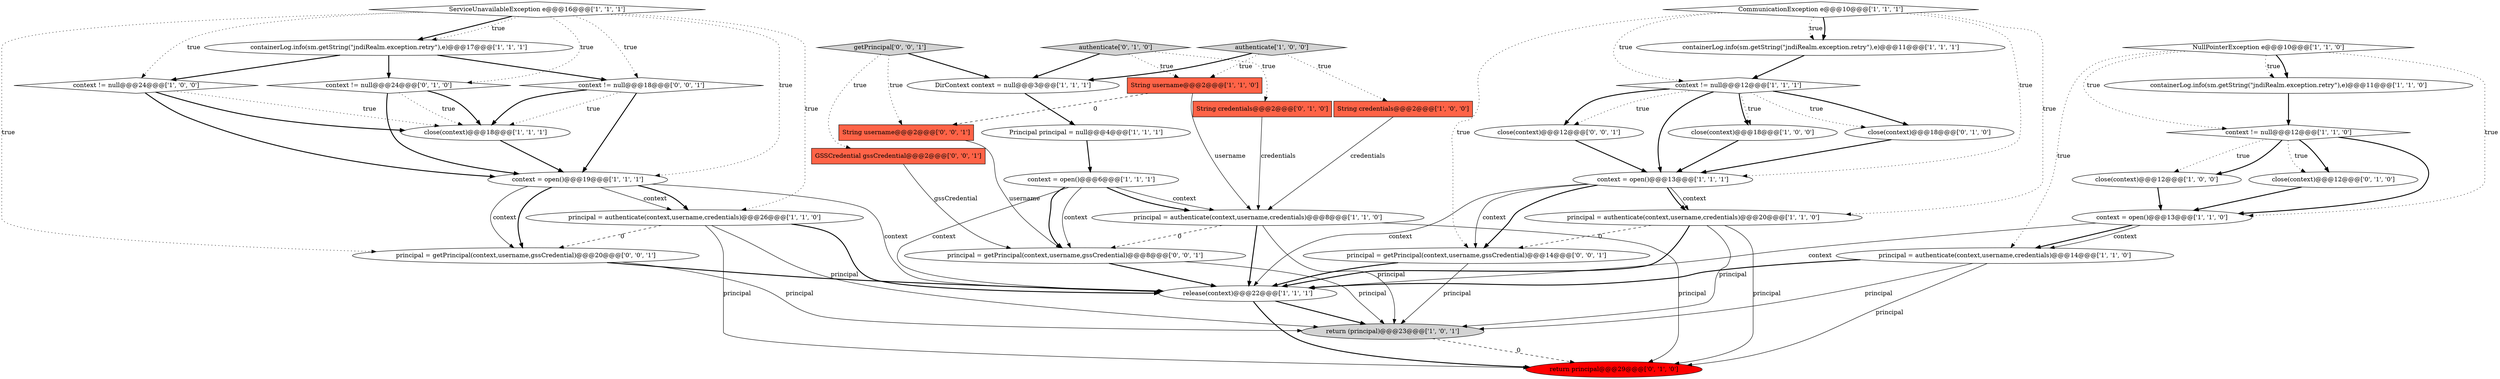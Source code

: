 digraph {
10 [style = filled, label = "close(context)@@@18@@@['1', '0', '0']", fillcolor = white, shape = ellipse image = "AAA0AAABBB1BBB"];
40 [style = filled, label = "principal = getPrincipal(context,username,gssCredential)@@@20@@@['0', '0', '1']", fillcolor = white, shape = ellipse image = "AAA0AAABBB3BBB"];
3 [style = filled, label = "context = open()@@@6@@@['1', '1', '1']", fillcolor = white, shape = ellipse image = "AAA0AAABBB1BBB"];
9 [style = filled, label = "containerLog.info(sm.getString(\"jndiRealm.exception.retry\"),e)@@@11@@@['1', '1', '0']", fillcolor = white, shape = ellipse image = "AAA0AAABBB1BBB"];
22 [style = filled, label = "ServiceUnavailableException e@@@16@@@['1', '1', '1']", fillcolor = white, shape = diamond image = "AAA0AAABBB1BBB"];
29 [style = filled, label = "context != null@@@24@@@['0', '1', '0']", fillcolor = white, shape = diamond image = "AAA0AAABBB2BBB"];
11 [style = filled, label = "context != null@@@24@@@['1', '0', '0']", fillcolor = white, shape = diamond image = "AAA0AAABBB1BBB"];
17 [style = filled, label = "principal = authenticate(context,username,credentials)@@@14@@@['1', '1', '0']", fillcolor = white, shape = ellipse image = "AAA0AAABBB1BBB"];
39 [style = filled, label = "close(context)@@@12@@@['0', '0', '1']", fillcolor = white, shape = ellipse image = "AAA0AAABBB3BBB"];
0 [style = filled, label = "release(context)@@@22@@@['1', '1', '1']", fillcolor = white, shape = ellipse image = "AAA0AAABBB1BBB"];
38 [style = filled, label = "principal = getPrincipal(context,username,gssCredential)@@@14@@@['0', '0', '1']", fillcolor = white, shape = ellipse image = "AAA0AAABBB3BBB"];
2 [style = filled, label = "CommunicationException e@@@10@@@['1', '1', '1']", fillcolor = white, shape = diamond image = "AAA0AAABBB1BBB"];
25 [style = filled, label = "Principal principal = null@@@4@@@['1', '1', '1']", fillcolor = white, shape = ellipse image = "AAA0AAABBB1BBB"];
37 [style = filled, label = "context != null@@@18@@@['0', '0', '1']", fillcolor = white, shape = diamond image = "AAA0AAABBB3BBB"];
23 [style = filled, label = "close(context)@@@18@@@['1', '1', '1']", fillcolor = white, shape = ellipse image = "AAA0AAABBB1BBB"];
26 [style = filled, label = "context = open()@@@13@@@['1', '1', '0']", fillcolor = white, shape = ellipse image = "AAA0AAABBB1BBB"];
8 [style = filled, label = "containerLog.info(sm.getString(\"jndiRealm.exception.retry\"),e)@@@17@@@['1', '1', '1']", fillcolor = white, shape = ellipse image = "AAA0AAABBB1BBB"];
36 [style = filled, label = "String username@@@2@@@['0', '0', '1']", fillcolor = tomato, shape = box image = "AAA0AAABBB3BBB"];
15 [style = filled, label = "principal = authenticate(context,username,credentials)@@@8@@@['1', '1', '0']", fillcolor = white, shape = ellipse image = "AAA0AAABBB1BBB"];
31 [style = filled, label = "return principal@@@29@@@['0', '1', '0']", fillcolor = red, shape = ellipse image = "AAA1AAABBB2BBB"];
13 [style = filled, label = "context = open()@@@19@@@['1', '1', '1']", fillcolor = white, shape = ellipse image = "AAA0AAABBB1BBB"];
30 [style = filled, label = "close(context)@@@18@@@['0', '1', '0']", fillcolor = white, shape = ellipse image = "AAA0AAABBB2BBB"];
20 [style = filled, label = "principal = authenticate(context,username,credentials)@@@26@@@['1', '1', '0']", fillcolor = white, shape = ellipse image = "AAA0AAABBB1BBB"];
5 [style = filled, label = "return (principal)@@@23@@@['1', '0', '1']", fillcolor = lightgray, shape = ellipse image = "AAA0AAABBB1BBB"];
7 [style = filled, label = "principal = authenticate(context,username,credentials)@@@20@@@['1', '1', '0']", fillcolor = white, shape = ellipse image = "AAA0AAABBB1BBB"];
32 [style = filled, label = "String credentials@@@2@@@['0', '1', '0']", fillcolor = tomato, shape = box image = "AAA0AAABBB2BBB"];
19 [style = filled, label = "NullPointerException e@@@10@@@['1', '1', '0']", fillcolor = white, shape = diamond image = "AAA0AAABBB1BBB"];
6 [style = filled, label = "DirContext context = null@@@3@@@['1', '1', '1']", fillcolor = white, shape = ellipse image = "AAA0AAABBB1BBB"];
18 [style = filled, label = "context = open()@@@13@@@['1', '1', '1']", fillcolor = white, shape = ellipse image = "AAA0AAABBB1BBB"];
27 [style = filled, label = "authenticate['0', '1', '0']", fillcolor = lightgray, shape = diamond image = "AAA0AAABBB2BBB"];
28 [style = filled, label = "close(context)@@@12@@@['0', '1', '0']", fillcolor = white, shape = ellipse image = "AAA0AAABBB2BBB"];
21 [style = filled, label = "String credentials@@@2@@@['1', '0', '0']", fillcolor = tomato, shape = box image = "AAA0AAABBB1BBB"];
24 [style = filled, label = "String username@@@2@@@['1', '1', '0']", fillcolor = tomato, shape = box image = "AAA0AAABBB1BBB"];
1 [style = filled, label = "close(context)@@@12@@@['1', '0', '0']", fillcolor = white, shape = ellipse image = "AAA0AAABBB1BBB"];
16 [style = filled, label = "context != null@@@12@@@['1', '1', '0']", fillcolor = white, shape = diamond image = "AAA0AAABBB1BBB"];
14 [style = filled, label = "authenticate['1', '0', '0']", fillcolor = lightgray, shape = diamond image = "AAA0AAABBB1BBB"];
35 [style = filled, label = "GSSCredential gssCredential@@@2@@@['0', '0', '1']", fillcolor = tomato, shape = box image = "AAA0AAABBB3BBB"];
34 [style = filled, label = "principal = getPrincipal(context,username,gssCredential)@@@8@@@['0', '0', '1']", fillcolor = white, shape = ellipse image = "AAA0AAABBB3BBB"];
33 [style = filled, label = "getPrincipal['0', '0', '1']", fillcolor = lightgray, shape = diamond image = "AAA0AAABBB3BBB"];
4 [style = filled, label = "containerLog.info(sm.getString(\"jndiRealm.exception.retry\"),e)@@@11@@@['1', '1', '1']", fillcolor = white, shape = ellipse image = "AAA0AAABBB1BBB"];
12 [style = filled, label = "context != null@@@12@@@['1', '1', '1']", fillcolor = white, shape = diamond image = "AAA0AAABBB1BBB"];
12->39 [style = dotted, label="true"];
27->32 [style = dotted, label="true"];
38->5 [style = solid, label="principal"];
20->40 [style = dashed, label="0"];
20->5 [style = solid, label="principal"];
20->0 [style = bold, label=""];
29->23 [style = dotted, label="true"];
2->18 [style = dotted, label="true"];
30->18 [style = bold, label=""];
9->16 [style = bold, label=""];
18->38 [style = solid, label="context"];
3->34 [style = bold, label=""];
39->18 [style = bold, label=""];
22->8 [style = bold, label=""];
12->10 [style = bold, label=""];
40->5 [style = solid, label="principal"];
14->21 [style = dotted, label="true"];
33->35 [style = dotted, label="true"];
19->9 [style = bold, label=""];
23->13 [style = bold, label=""];
15->0 [style = bold, label=""];
11->13 [style = bold, label=""];
12->18 [style = bold, label=""];
3->34 [style = solid, label="context"];
35->34 [style = solid, label="gssCredential"];
34->5 [style = solid, label="principal"];
8->11 [style = bold, label=""];
26->0 [style = solid, label="context"];
15->5 [style = solid, label="principal"];
32->15 [style = solid, label="credentials"];
24->15 [style = solid, label="username"];
18->38 [style = bold, label=""];
13->20 [style = solid, label="context"];
3->0 [style = solid, label="context"];
22->29 [style = dotted, label="true"];
15->34 [style = dashed, label="0"];
26->17 [style = bold, label=""];
19->17 [style = dotted, label="true"];
14->24 [style = dotted, label="true"];
25->3 [style = bold, label=""];
16->26 [style = bold, label=""];
40->0 [style = bold, label=""];
7->0 [style = bold, label=""];
13->40 [style = bold, label=""];
27->24 [style = dotted, label="true"];
29->23 [style = bold, label=""];
13->40 [style = solid, label="context"];
2->4 [style = bold, label=""];
7->31 [style = solid, label="principal"];
34->0 [style = bold, label=""];
22->20 [style = dotted, label="true"];
12->10 [style = dotted, label="true"];
16->1 [style = dotted, label="true"];
7->38 [style = dashed, label="0"];
38->0 [style = bold, label=""];
19->9 [style = dotted, label="true"];
22->13 [style = dotted, label="true"];
2->12 [style = dotted, label="true"];
20->31 [style = solid, label="principal"];
18->7 [style = bold, label=""];
37->13 [style = bold, label=""];
24->36 [style = dashed, label="0"];
14->6 [style = bold, label=""];
19->26 [style = dotted, label="true"];
0->31 [style = bold, label=""];
10->18 [style = bold, label=""];
22->37 [style = dotted, label="true"];
28->26 [style = bold, label=""];
17->5 [style = solid, label="principal"];
15->31 [style = solid, label="principal"];
17->0 [style = bold, label=""];
16->1 [style = bold, label=""];
2->4 [style = dotted, label="true"];
5->31 [style = dashed, label="0"];
4->12 [style = bold, label=""];
8->37 [style = bold, label=""];
18->7 [style = solid, label="context"];
12->39 [style = bold, label=""];
21->15 [style = solid, label="credentials"];
13->0 [style = solid, label="context"];
0->5 [style = bold, label=""];
33->6 [style = bold, label=""];
26->17 [style = solid, label="context"];
17->31 [style = solid, label="principal"];
11->23 [style = dotted, label="true"];
22->11 [style = dotted, label="true"];
12->30 [style = bold, label=""];
3->15 [style = bold, label=""];
22->40 [style = dotted, label="true"];
1->26 [style = bold, label=""];
37->23 [style = bold, label=""];
27->6 [style = bold, label=""];
12->30 [style = dotted, label="true"];
7->5 [style = solid, label="principal"];
33->36 [style = dotted, label="true"];
22->8 [style = dotted, label="true"];
36->34 [style = solid, label="username"];
18->0 [style = solid, label="context"];
16->28 [style = bold, label=""];
2->7 [style = dotted, label="true"];
19->16 [style = dotted, label="true"];
2->38 [style = dotted, label="true"];
3->15 [style = solid, label="context"];
16->28 [style = dotted, label="true"];
37->23 [style = dotted, label="true"];
11->23 [style = bold, label=""];
8->29 [style = bold, label=""];
6->25 [style = bold, label=""];
13->20 [style = bold, label=""];
29->13 [style = bold, label=""];
}
